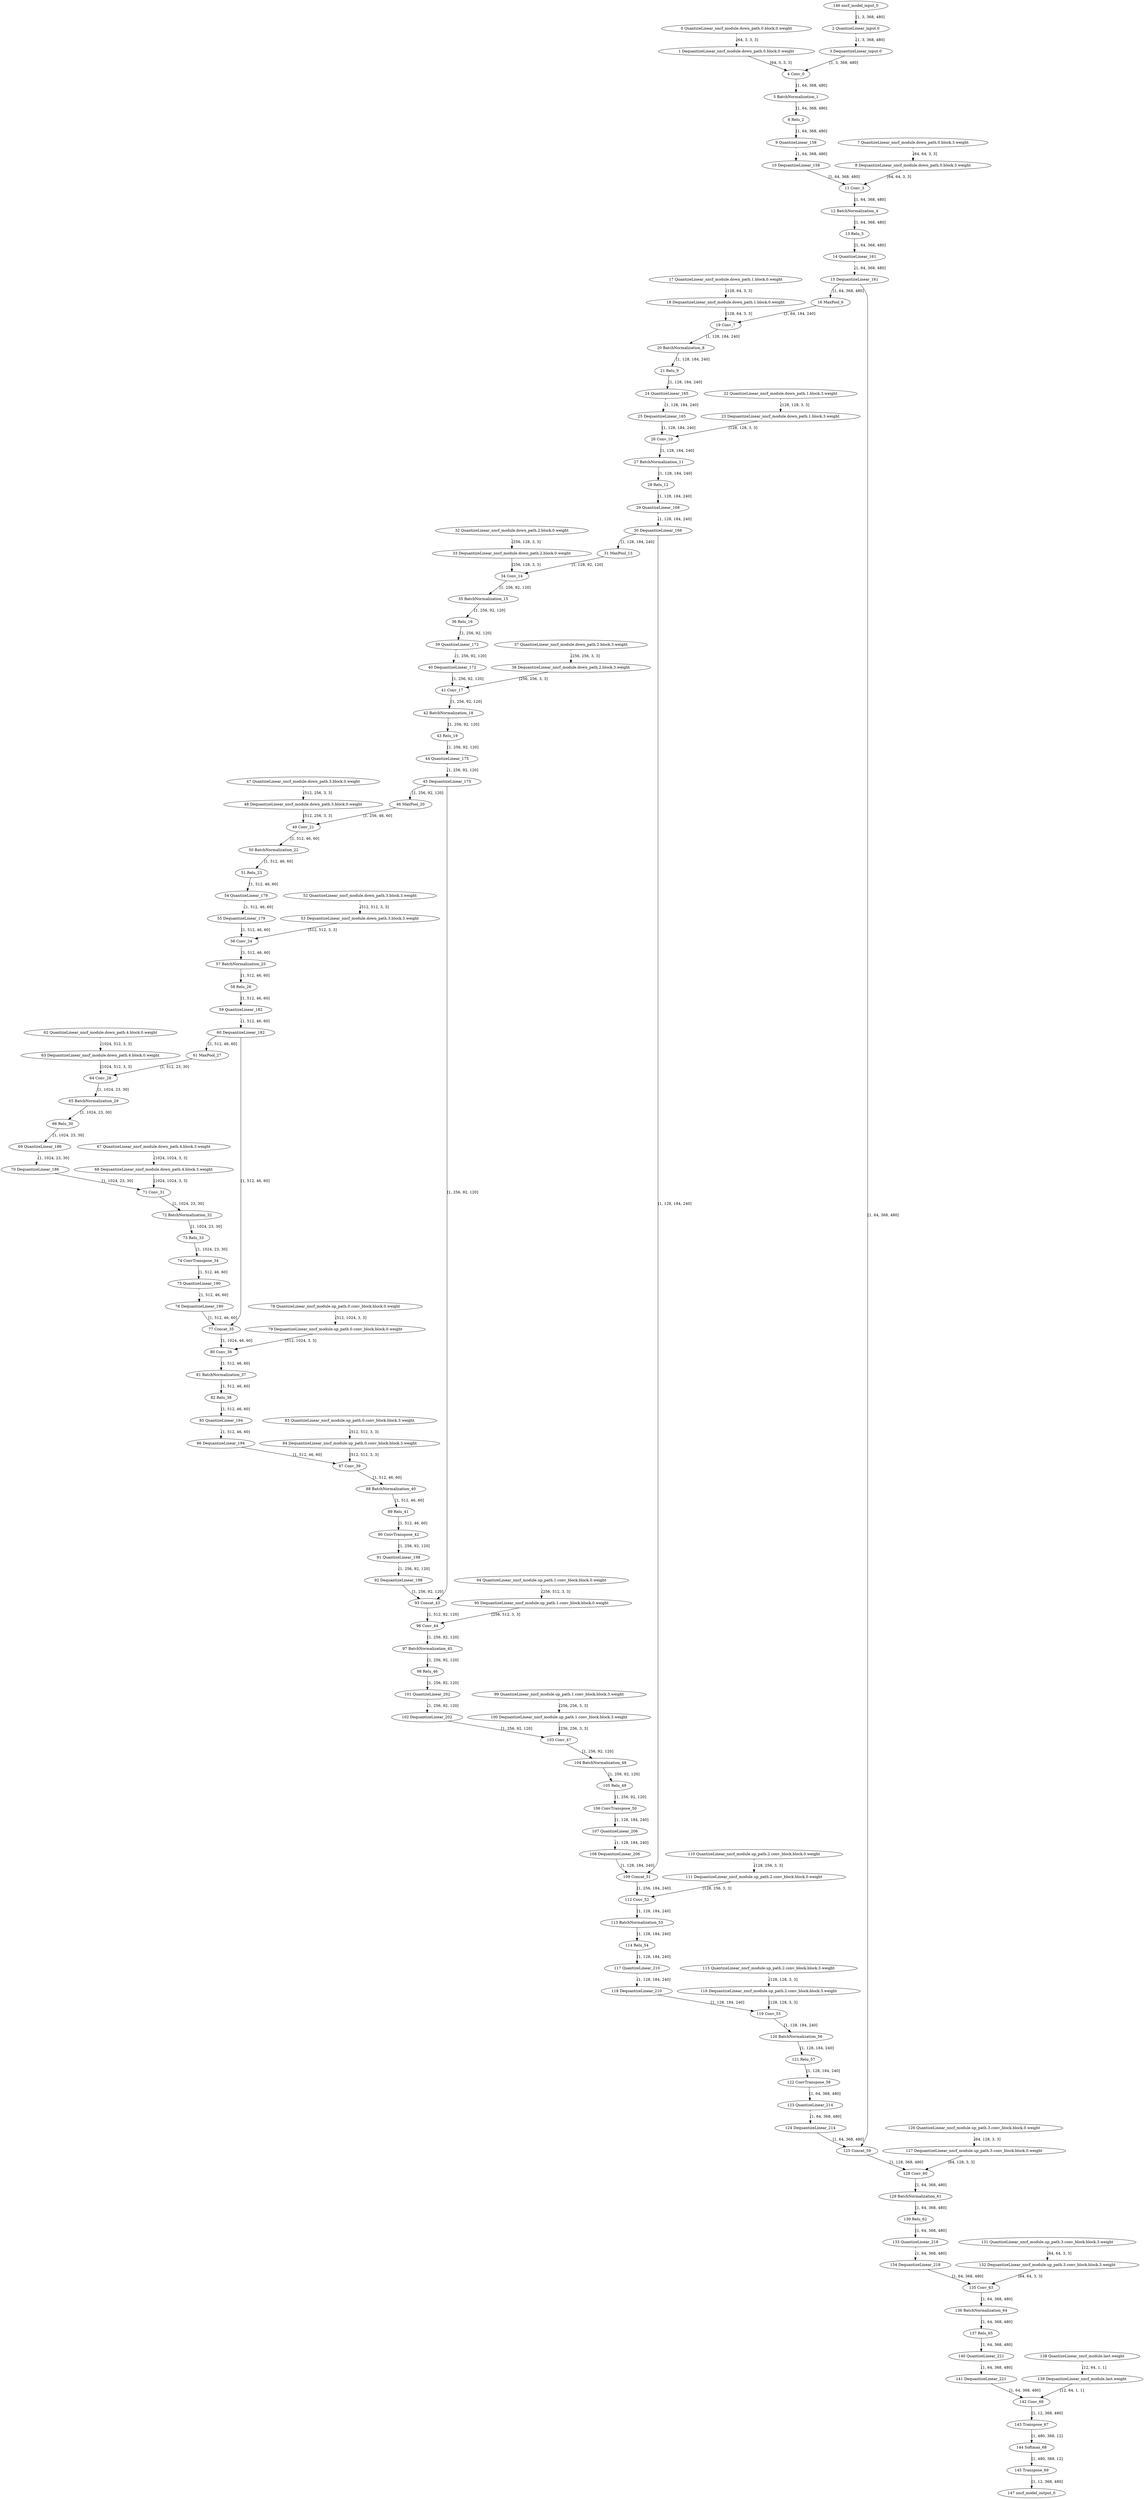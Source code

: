 strict digraph  {
"0 QuantizeLinear_nncf_module.down_path.0.block.0.weight" [id=0, type=QuantizeLinear];
"1 DequantizeLinear_nncf_module.down_path.0.block.0.weight" [id=1, type=DequantizeLinear];
"2 QuantizeLinear_input.0" [id=2, type=QuantizeLinear];
"3 DequantizeLinear_input.0" [id=3, type=DequantizeLinear];
"4 Conv_0" [id=4, type=Conv];
"5 BatchNormalization_1" [id=5, type=BatchNormalization];
"6 Relu_2" [id=6, type=Relu];
"7 QuantizeLinear_nncf_module.down_path.0.block.3.weight" [id=7, type=QuantizeLinear];
"8 DequantizeLinear_nncf_module.down_path.0.block.3.weight" [id=8, type=DequantizeLinear];
"9 QuantizeLinear_158" [id=9, type=QuantizeLinear];
"10 DequantizeLinear_158" [id=10, type=DequantizeLinear];
"11 Conv_3" [id=11, type=Conv];
"12 BatchNormalization_4" [id=12, type=BatchNormalization];
"13 Relu_5" [id=13, type=Relu];
"14 QuantizeLinear_161" [id=14, type=QuantizeLinear];
"15 DequantizeLinear_161" [id=15, type=DequantizeLinear];
"16 MaxPool_6" [id=16, type=MaxPool];
"17 QuantizeLinear_nncf_module.down_path.1.block.0.weight" [id=17, type=QuantizeLinear];
"18 DequantizeLinear_nncf_module.down_path.1.block.0.weight" [id=18, type=DequantizeLinear];
"19 Conv_7" [id=19, type=Conv];
"20 BatchNormalization_8" [id=20, type=BatchNormalization];
"21 Relu_9" [id=21, type=Relu];
"22 QuantizeLinear_nncf_module.down_path.1.block.3.weight" [id=22, type=QuantizeLinear];
"23 DequantizeLinear_nncf_module.down_path.1.block.3.weight" [id=23, type=DequantizeLinear];
"24 QuantizeLinear_165" [id=24, type=QuantizeLinear];
"25 DequantizeLinear_165" [id=25, type=DequantizeLinear];
"26 Conv_10" [id=26, type=Conv];
"27 BatchNormalization_11" [id=27, type=BatchNormalization];
"28 Relu_12" [id=28, type=Relu];
"29 QuantizeLinear_168" [id=29, type=QuantizeLinear];
"30 DequantizeLinear_168" [id=30, type=DequantizeLinear];
"31 MaxPool_13" [id=31, type=MaxPool];
"32 QuantizeLinear_nncf_module.down_path.2.block.0.weight" [id=32, type=QuantizeLinear];
"33 DequantizeLinear_nncf_module.down_path.2.block.0.weight" [id=33, type=DequantizeLinear];
"34 Conv_14" [id=34, type=Conv];
"35 BatchNormalization_15" [id=35, type=BatchNormalization];
"36 Relu_16" [id=36, type=Relu];
"37 QuantizeLinear_nncf_module.down_path.2.block.3.weight" [id=37, type=QuantizeLinear];
"38 DequantizeLinear_nncf_module.down_path.2.block.3.weight" [id=38, type=DequantizeLinear];
"39 QuantizeLinear_172" [id=39, type=QuantizeLinear];
"40 DequantizeLinear_172" [id=40, type=DequantizeLinear];
"41 Conv_17" [id=41, type=Conv];
"42 BatchNormalization_18" [id=42, type=BatchNormalization];
"43 Relu_19" [id=43, type=Relu];
"44 QuantizeLinear_175" [id=44, type=QuantizeLinear];
"45 DequantizeLinear_175" [id=45, type=DequantizeLinear];
"46 MaxPool_20" [id=46, type=MaxPool];
"47 QuantizeLinear_nncf_module.down_path.3.block.0.weight" [id=47, type=QuantizeLinear];
"48 DequantizeLinear_nncf_module.down_path.3.block.0.weight" [id=48, type=DequantizeLinear];
"49 Conv_21" [id=49, type=Conv];
"50 BatchNormalization_22" [id=50, type=BatchNormalization];
"51 Relu_23" [id=51, type=Relu];
"52 QuantizeLinear_nncf_module.down_path.3.block.3.weight" [id=52, type=QuantizeLinear];
"53 DequantizeLinear_nncf_module.down_path.3.block.3.weight" [id=53, type=DequantizeLinear];
"54 QuantizeLinear_179" [id=54, type=QuantizeLinear];
"55 DequantizeLinear_179" [id=55, type=DequantizeLinear];
"56 Conv_24" [id=56, type=Conv];
"57 BatchNormalization_25" [id=57, type=BatchNormalization];
"58 Relu_26" [id=58, type=Relu];
"59 QuantizeLinear_182" [id=59, type=QuantizeLinear];
"60 DequantizeLinear_182" [id=60, type=DequantizeLinear];
"61 MaxPool_27" [id=61, type=MaxPool];
"62 QuantizeLinear_nncf_module.down_path.4.block.0.weight" [id=62, type=QuantizeLinear];
"63 DequantizeLinear_nncf_module.down_path.4.block.0.weight" [id=63, type=DequantizeLinear];
"64 Conv_28" [id=64, type=Conv];
"65 BatchNormalization_29" [id=65, type=BatchNormalization];
"66 Relu_30" [id=66, type=Relu];
"67 QuantizeLinear_nncf_module.down_path.4.block.3.weight" [id=67, type=QuantizeLinear];
"68 DequantizeLinear_nncf_module.down_path.4.block.3.weight" [id=68, type=DequantizeLinear];
"69 QuantizeLinear_186" [id=69, type=QuantizeLinear];
"70 DequantizeLinear_186" [id=70, type=DequantizeLinear];
"71 Conv_31" [id=71, type=Conv];
"72 BatchNormalization_32" [id=72, type=BatchNormalization];
"73 Relu_33" [id=73, type=Relu];
"74 ConvTranspose_34" [id=74, type=ConvTranspose];
"75 QuantizeLinear_190" [id=75, type=QuantizeLinear];
"76 DequantizeLinear_190" [id=76, type=DequantizeLinear];
"77 Concat_35" [id=77, type=Concat];
"78 QuantizeLinear_nncf_module.up_path.0.conv_block.block.0.weight" [id=78, type=QuantizeLinear];
"79 DequantizeLinear_nncf_module.up_path.0.conv_block.block.0.weight" [id=79, type=DequantizeLinear];
"80 Conv_36" [id=80, type=Conv];
"81 BatchNormalization_37" [id=81, type=BatchNormalization];
"82 Relu_38" [id=82, type=Relu];
"83 QuantizeLinear_nncf_module.up_path.0.conv_block.block.3.weight" [id=83, type=QuantizeLinear];
"84 DequantizeLinear_nncf_module.up_path.0.conv_block.block.3.weight" [id=84, type=DequantizeLinear];
"85 QuantizeLinear_194" [id=85, type=QuantizeLinear];
"86 DequantizeLinear_194" [id=86, type=DequantizeLinear];
"87 Conv_39" [id=87, type=Conv];
"88 BatchNormalization_40" [id=88, type=BatchNormalization];
"89 Relu_41" [id=89, type=Relu];
"90 ConvTranspose_42" [id=90, type=ConvTranspose];
"91 QuantizeLinear_198" [id=91, type=QuantizeLinear];
"92 DequantizeLinear_198" [id=92, type=DequantizeLinear];
"93 Concat_43" [id=93, type=Concat];
"94 QuantizeLinear_nncf_module.up_path.1.conv_block.block.0.weight" [id=94, type=QuantizeLinear];
"95 DequantizeLinear_nncf_module.up_path.1.conv_block.block.0.weight" [id=95, type=DequantizeLinear];
"96 Conv_44" [id=96, type=Conv];
"97 BatchNormalization_45" [id=97, type=BatchNormalization];
"98 Relu_46" [id=98, type=Relu];
"99 QuantizeLinear_nncf_module.up_path.1.conv_block.block.3.weight" [id=99, type=QuantizeLinear];
"100 DequantizeLinear_nncf_module.up_path.1.conv_block.block.3.weight" [id=100, type=DequantizeLinear];
"101 QuantizeLinear_202" [id=101, type=QuantizeLinear];
"102 DequantizeLinear_202" [id=102, type=DequantizeLinear];
"103 Conv_47" [id=103, type=Conv];
"104 BatchNormalization_48" [id=104, type=BatchNormalization];
"105 Relu_49" [id=105, type=Relu];
"106 ConvTranspose_50" [id=106, type=ConvTranspose];
"107 QuantizeLinear_206" [id=107, type=QuantizeLinear];
"108 DequantizeLinear_206" [id=108, type=DequantizeLinear];
"109 Concat_51" [id=109, type=Concat];
"110 QuantizeLinear_nncf_module.up_path.2.conv_block.block.0.weight" [id=110, type=QuantizeLinear];
"111 DequantizeLinear_nncf_module.up_path.2.conv_block.block.0.weight" [id=111, type=DequantizeLinear];
"112 Conv_52" [id=112, type=Conv];
"113 BatchNormalization_53" [id=113, type=BatchNormalization];
"114 Relu_54" [id=114, type=Relu];
"115 QuantizeLinear_nncf_module.up_path.2.conv_block.block.3.weight" [id=115, type=QuantizeLinear];
"116 DequantizeLinear_nncf_module.up_path.2.conv_block.block.3.weight" [id=116, type=DequantizeLinear];
"117 QuantizeLinear_210" [id=117, type=QuantizeLinear];
"118 DequantizeLinear_210" [id=118, type=DequantizeLinear];
"119 Conv_55" [id=119, type=Conv];
"120 BatchNormalization_56" [id=120, type=BatchNormalization];
"121 Relu_57" [id=121, type=Relu];
"122 ConvTranspose_58" [id=122, type=ConvTranspose];
"123 QuantizeLinear_214" [id=123, type=QuantizeLinear];
"124 DequantizeLinear_214" [id=124, type=DequantizeLinear];
"125 Concat_59" [id=125, type=Concat];
"126 QuantizeLinear_nncf_module.up_path.3.conv_block.block.0.weight" [id=126, type=QuantizeLinear];
"127 DequantizeLinear_nncf_module.up_path.3.conv_block.block.0.weight" [id=127, type=DequantizeLinear];
"128 Conv_60" [id=128, type=Conv];
"129 BatchNormalization_61" [id=129, type=BatchNormalization];
"130 Relu_62" [id=130, type=Relu];
"131 QuantizeLinear_nncf_module.up_path.3.conv_block.block.3.weight" [id=131, type=QuantizeLinear];
"132 DequantizeLinear_nncf_module.up_path.3.conv_block.block.3.weight" [id=132, type=DequantizeLinear];
"133 QuantizeLinear_218" [id=133, type=QuantizeLinear];
"134 DequantizeLinear_218" [id=134, type=DequantizeLinear];
"135 Conv_63" [id=135, type=Conv];
"136 BatchNormalization_64" [id=136, type=BatchNormalization];
"137 Relu_65" [id=137, type=Relu];
"138 QuantizeLinear_nncf_module.last.weight" [id=138, type=QuantizeLinear];
"139 DequantizeLinear_nncf_module.last.weight" [id=139, type=DequantizeLinear];
"140 QuantizeLinear_221" [id=140, type=QuantizeLinear];
"141 DequantizeLinear_221" [id=141, type=DequantizeLinear];
"142 Conv_66" [id=142, type=Conv];
"143 Transpose_67" [id=143, type=Transpose];
"144 Softmax_68" [id=144, type=Softmax];
"145 Transpose_69" [id=145, type=Transpose];
"146 nncf_model_input_0" [id=146, type=nncf_model_input];
"147 nncf_model_output_0" [id=147, type=nncf_model_output];
"0 QuantizeLinear_nncf_module.down_path.0.block.0.weight" -> "1 DequantizeLinear_nncf_module.down_path.0.block.0.weight"  [label="[64, 3, 3, 3]", style=dashed];
"1 DequantizeLinear_nncf_module.down_path.0.block.0.weight" -> "4 Conv_0"  [label="[64, 3, 3, 3]", style=solid];
"2 QuantizeLinear_input.0" -> "3 DequantizeLinear_input.0"  [label="[1, 3, 368, 480]", style=dashed];
"3 DequantizeLinear_input.0" -> "4 Conv_0"  [label="[1, 3, 368, 480]", style=solid];
"4 Conv_0" -> "5 BatchNormalization_1"  [label="[1, 64, 368, 480]", style=solid];
"5 BatchNormalization_1" -> "6 Relu_2"  [label="[1, 64, 368, 480]", style=solid];
"6 Relu_2" -> "9 QuantizeLinear_158"  [label="[1, 64, 368, 480]", style=solid];
"7 QuantizeLinear_nncf_module.down_path.0.block.3.weight" -> "8 DequantizeLinear_nncf_module.down_path.0.block.3.weight"  [label="[64, 64, 3, 3]", style=dashed];
"8 DequantizeLinear_nncf_module.down_path.0.block.3.weight" -> "11 Conv_3"  [label="[64, 64, 3, 3]", style=solid];
"9 QuantizeLinear_158" -> "10 DequantizeLinear_158"  [label="[1, 64, 368, 480]", style=dashed];
"10 DequantizeLinear_158" -> "11 Conv_3"  [label="[1, 64, 368, 480]", style=solid];
"11 Conv_3" -> "12 BatchNormalization_4"  [label="[1, 64, 368, 480]", style=solid];
"12 BatchNormalization_4" -> "13 Relu_5"  [label="[1, 64, 368, 480]", style=solid];
"13 Relu_5" -> "14 QuantizeLinear_161"  [label="[1, 64, 368, 480]", style=solid];
"14 QuantizeLinear_161" -> "15 DequantizeLinear_161"  [label="[1, 64, 368, 480]", style=dashed];
"15 DequantizeLinear_161" -> "16 MaxPool_6"  [label="[1, 64, 368, 480]", style=solid];
"15 DequantizeLinear_161" -> "125 Concat_59"  [label="[1, 64, 368, 480]", style=solid];
"16 MaxPool_6" -> "19 Conv_7"  [label="[1, 64, 184, 240]", style=solid];
"17 QuantizeLinear_nncf_module.down_path.1.block.0.weight" -> "18 DequantizeLinear_nncf_module.down_path.1.block.0.weight"  [label="[128, 64, 3, 3]", style=dashed];
"18 DequantizeLinear_nncf_module.down_path.1.block.0.weight" -> "19 Conv_7"  [label="[128, 64, 3, 3]", style=solid];
"19 Conv_7" -> "20 BatchNormalization_8"  [label="[1, 128, 184, 240]", style=solid];
"20 BatchNormalization_8" -> "21 Relu_9"  [label="[1, 128, 184, 240]", style=solid];
"21 Relu_9" -> "24 QuantizeLinear_165"  [label="[1, 128, 184, 240]", style=solid];
"22 QuantizeLinear_nncf_module.down_path.1.block.3.weight" -> "23 DequantizeLinear_nncf_module.down_path.1.block.3.weight"  [label="[128, 128, 3, 3]", style=dashed];
"23 DequantizeLinear_nncf_module.down_path.1.block.3.weight" -> "26 Conv_10"  [label="[128, 128, 3, 3]", style=solid];
"24 QuantizeLinear_165" -> "25 DequantizeLinear_165"  [label="[1, 128, 184, 240]", style=dashed];
"25 DequantizeLinear_165" -> "26 Conv_10"  [label="[1, 128, 184, 240]", style=solid];
"26 Conv_10" -> "27 BatchNormalization_11"  [label="[1, 128, 184, 240]", style=solid];
"27 BatchNormalization_11" -> "28 Relu_12"  [label="[1, 128, 184, 240]", style=solid];
"28 Relu_12" -> "29 QuantizeLinear_168"  [label="[1, 128, 184, 240]", style=solid];
"29 QuantizeLinear_168" -> "30 DequantizeLinear_168"  [label="[1, 128, 184, 240]", style=dashed];
"30 DequantizeLinear_168" -> "31 MaxPool_13"  [label="[1, 128, 184, 240]", style=solid];
"30 DequantizeLinear_168" -> "109 Concat_51"  [label="[1, 128, 184, 240]", style=solid];
"31 MaxPool_13" -> "34 Conv_14"  [label="[1, 128, 92, 120]", style=solid];
"32 QuantizeLinear_nncf_module.down_path.2.block.0.weight" -> "33 DequantizeLinear_nncf_module.down_path.2.block.0.weight"  [label="[256, 128, 3, 3]", style=dashed];
"33 DequantizeLinear_nncf_module.down_path.2.block.0.weight" -> "34 Conv_14"  [label="[256, 128, 3, 3]", style=solid];
"34 Conv_14" -> "35 BatchNormalization_15"  [label="[1, 256, 92, 120]", style=solid];
"35 BatchNormalization_15" -> "36 Relu_16"  [label="[1, 256, 92, 120]", style=solid];
"36 Relu_16" -> "39 QuantizeLinear_172"  [label="[1, 256, 92, 120]", style=solid];
"37 QuantizeLinear_nncf_module.down_path.2.block.3.weight" -> "38 DequantizeLinear_nncf_module.down_path.2.block.3.weight"  [label="[256, 256, 3, 3]", style=dashed];
"38 DequantizeLinear_nncf_module.down_path.2.block.3.weight" -> "41 Conv_17"  [label="[256, 256, 3, 3]", style=solid];
"39 QuantizeLinear_172" -> "40 DequantizeLinear_172"  [label="[1, 256, 92, 120]", style=dashed];
"40 DequantizeLinear_172" -> "41 Conv_17"  [label="[1, 256, 92, 120]", style=solid];
"41 Conv_17" -> "42 BatchNormalization_18"  [label="[1, 256, 92, 120]", style=solid];
"42 BatchNormalization_18" -> "43 Relu_19"  [label="[1, 256, 92, 120]", style=solid];
"43 Relu_19" -> "44 QuantizeLinear_175"  [label="[1, 256, 92, 120]", style=solid];
"44 QuantizeLinear_175" -> "45 DequantizeLinear_175"  [label="[1, 256, 92, 120]", style=dashed];
"45 DequantizeLinear_175" -> "46 MaxPool_20"  [label="[1, 256, 92, 120]", style=solid];
"45 DequantizeLinear_175" -> "93 Concat_43"  [label="[1, 256, 92, 120]", style=solid];
"46 MaxPool_20" -> "49 Conv_21"  [label="[1, 256, 46, 60]", style=solid];
"47 QuantizeLinear_nncf_module.down_path.3.block.0.weight" -> "48 DequantizeLinear_nncf_module.down_path.3.block.0.weight"  [label="[512, 256, 3, 3]", style=dashed];
"48 DequantizeLinear_nncf_module.down_path.3.block.0.weight" -> "49 Conv_21"  [label="[512, 256, 3, 3]", style=solid];
"49 Conv_21" -> "50 BatchNormalization_22"  [label="[1, 512, 46, 60]", style=solid];
"50 BatchNormalization_22" -> "51 Relu_23"  [label="[1, 512, 46, 60]", style=solid];
"51 Relu_23" -> "54 QuantizeLinear_179"  [label="[1, 512, 46, 60]", style=solid];
"52 QuantizeLinear_nncf_module.down_path.3.block.3.weight" -> "53 DequantizeLinear_nncf_module.down_path.3.block.3.weight"  [label="[512, 512, 3, 3]", style=dashed];
"53 DequantizeLinear_nncf_module.down_path.3.block.3.weight" -> "56 Conv_24"  [label="[512, 512, 3, 3]", style=solid];
"54 QuantizeLinear_179" -> "55 DequantizeLinear_179"  [label="[1, 512, 46, 60]", style=dashed];
"55 DequantizeLinear_179" -> "56 Conv_24"  [label="[1, 512, 46, 60]", style=solid];
"56 Conv_24" -> "57 BatchNormalization_25"  [label="[1, 512, 46, 60]", style=solid];
"57 BatchNormalization_25" -> "58 Relu_26"  [label="[1, 512, 46, 60]", style=solid];
"58 Relu_26" -> "59 QuantizeLinear_182"  [label="[1, 512, 46, 60]", style=solid];
"59 QuantizeLinear_182" -> "60 DequantizeLinear_182"  [label="[1, 512, 46, 60]", style=dashed];
"60 DequantizeLinear_182" -> "61 MaxPool_27"  [label="[1, 512, 46, 60]", style=solid];
"60 DequantizeLinear_182" -> "77 Concat_35"  [label="[1, 512, 46, 60]", style=solid];
"61 MaxPool_27" -> "64 Conv_28"  [label="[1, 512, 23, 30]", style=solid];
"62 QuantizeLinear_nncf_module.down_path.4.block.0.weight" -> "63 DequantizeLinear_nncf_module.down_path.4.block.0.weight"  [label="[1024, 512, 3, 3]", style=dashed];
"63 DequantizeLinear_nncf_module.down_path.4.block.0.weight" -> "64 Conv_28"  [label="[1024, 512, 3, 3]", style=solid];
"64 Conv_28" -> "65 BatchNormalization_29"  [label="[1, 1024, 23, 30]", style=solid];
"65 BatchNormalization_29" -> "66 Relu_30"  [label="[1, 1024, 23, 30]", style=solid];
"66 Relu_30" -> "69 QuantizeLinear_186"  [label="[1, 1024, 23, 30]", style=solid];
"67 QuantizeLinear_nncf_module.down_path.4.block.3.weight" -> "68 DequantizeLinear_nncf_module.down_path.4.block.3.weight"  [label="[1024, 1024, 3, 3]", style=dashed];
"68 DequantizeLinear_nncf_module.down_path.4.block.3.weight" -> "71 Conv_31"  [label="[1024, 1024, 3, 3]", style=solid];
"69 QuantizeLinear_186" -> "70 DequantizeLinear_186"  [label="[1, 1024, 23, 30]", style=dashed];
"70 DequantizeLinear_186" -> "71 Conv_31"  [label="[1, 1024, 23, 30]", style=solid];
"71 Conv_31" -> "72 BatchNormalization_32"  [label="[1, 1024, 23, 30]", style=solid];
"72 BatchNormalization_32" -> "73 Relu_33"  [label="[1, 1024, 23, 30]", style=solid];
"73 Relu_33" -> "74 ConvTranspose_34"  [label="[1, 1024, 23, 30]", style=solid];
"74 ConvTranspose_34" -> "75 QuantizeLinear_190"  [label="[1, 512, 46, 60]", style=solid];
"75 QuantizeLinear_190" -> "76 DequantizeLinear_190"  [label="[1, 512, 46, 60]", style=dashed];
"76 DequantizeLinear_190" -> "77 Concat_35"  [label="[1, 512, 46, 60]", style=solid];
"77 Concat_35" -> "80 Conv_36"  [label="[1, 1024, 46, 60]", style=solid];
"78 QuantizeLinear_nncf_module.up_path.0.conv_block.block.0.weight" -> "79 DequantizeLinear_nncf_module.up_path.0.conv_block.block.0.weight"  [label="[512, 1024, 3, 3]", style=dashed];
"79 DequantizeLinear_nncf_module.up_path.0.conv_block.block.0.weight" -> "80 Conv_36"  [label="[512, 1024, 3, 3]", style=solid];
"80 Conv_36" -> "81 BatchNormalization_37"  [label="[1, 512, 46, 60]", style=solid];
"81 BatchNormalization_37" -> "82 Relu_38"  [label="[1, 512, 46, 60]", style=solid];
"82 Relu_38" -> "85 QuantizeLinear_194"  [label="[1, 512, 46, 60]", style=solid];
"83 QuantizeLinear_nncf_module.up_path.0.conv_block.block.3.weight" -> "84 DequantizeLinear_nncf_module.up_path.0.conv_block.block.3.weight"  [label="[512, 512, 3, 3]", style=dashed];
"84 DequantizeLinear_nncf_module.up_path.0.conv_block.block.3.weight" -> "87 Conv_39"  [label="[512, 512, 3, 3]", style=solid];
"85 QuantizeLinear_194" -> "86 DequantizeLinear_194"  [label="[1, 512, 46, 60]", style=dashed];
"86 DequantizeLinear_194" -> "87 Conv_39"  [label="[1, 512, 46, 60]", style=solid];
"87 Conv_39" -> "88 BatchNormalization_40"  [label="[1, 512, 46, 60]", style=solid];
"88 BatchNormalization_40" -> "89 Relu_41"  [label="[1, 512, 46, 60]", style=solid];
"89 Relu_41" -> "90 ConvTranspose_42"  [label="[1, 512, 46, 60]", style=solid];
"90 ConvTranspose_42" -> "91 QuantizeLinear_198"  [label="[1, 256, 92, 120]", style=solid];
"91 QuantizeLinear_198" -> "92 DequantizeLinear_198"  [label="[1, 256, 92, 120]", style=dashed];
"92 DequantizeLinear_198" -> "93 Concat_43"  [label="[1, 256, 92, 120]", style=solid];
"93 Concat_43" -> "96 Conv_44"  [label="[1, 512, 92, 120]", style=solid];
"94 QuantizeLinear_nncf_module.up_path.1.conv_block.block.0.weight" -> "95 DequantizeLinear_nncf_module.up_path.1.conv_block.block.0.weight"  [label="[256, 512, 3, 3]", style=dashed];
"95 DequantizeLinear_nncf_module.up_path.1.conv_block.block.0.weight" -> "96 Conv_44"  [label="[256, 512, 3, 3]", style=solid];
"96 Conv_44" -> "97 BatchNormalization_45"  [label="[1, 256, 92, 120]", style=solid];
"97 BatchNormalization_45" -> "98 Relu_46"  [label="[1, 256, 92, 120]", style=solid];
"98 Relu_46" -> "101 QuantizeLinear_202"  [label="[1, 256, 92, 120]", style=solid];
"99 QuantizeLinear_nncf_module.up_path.1.conv_block.block.3.weight" -> "100 DequantizeLinear_nncf_module.up_path.1.conv_block.block.3.weight"  [label="[256, 256, 3, 3]", style=dashed];
"100 DequantizeLinear_nncf_module.up_path.1.conv_block.block.3.weight" -> "103 Conv_47"  [label="[256, 256, 3, 3]", style=solid];
"101 QuantizeLinear_202" -> "102 DequantizeLinear_202"  [label="[1, 256, 92, 120]", style=dashed];
"102 DequantizeLinear_202" -> "103 Conv_47"  [label="[1, 256, 92, 120]", style=solid];
"103 Conv_47" -> "104 BatchNormalization_48"  [label="[1, 256, 92, 120]", style=solid];
"104 BatchNormalization_48" -> "105 Relu_49"  [label="[1, 256, 92, 120]", style=solid];
"105 Relu_49" -> "106 ConvTranspose_50"  [label="[1, 256, 92, 120]", style=solid];
"106 ConvTranspose_50" -> "107 QuantizeLinear_206"  [label="[1, 128, 184, 240]", style=solid];
"107 QuantizeLinear_206" -> "108 DequantizeLinear_206"  [label="[1, 128, 184, 240]", style=dashed];
"108 DequantizeLinear_206" -> "109 Concat_51"  [label="[1, 128, 184, 240]", style=solid];
"109 Concat_51" -> "112 Conv_52"  [label="[1, 256, 184, 240]", style=solid];
"110 QuantizeLinear_nncf_module.up_path.2.conv_block.block.0.weight" -> "111 DequantizeLinear_nncf_module.up_path.2.conv_block.block.0.weight"  [label="[128, 256, 3, 3]", style=dashed];
"111 DequantizeLinear_nncf_module.up_path.2.conv_block.block.0.weight" -> "112 Conv_52"  [label="[128, 256, 3, 3]", style=solid];
"112 Conv_52" -> "113 BatchNormalization_53"  [label="[1, 128, 184, 240]", style=solid];
"113 BatchNormalization_53" -> "114 Relu_54"  [label="[1, 128, 184, 240]", style=solid];
"114 Relu_54" -> "117 QuantizeLinear_210"  [label="[1, 128, 184, 240]", style=solid];
"115 QuantizeLinear_nncf_module.up_path.2.conv_block.block.3.weight" -> "116 DequantizeLinear_nncf_module.up_path.2.conv_block.block.3.weight"  [label="[128, 128, 3, 3]", style=dashed];
"116 DequantizeLinear_nncf_module.up_path.2.conv_block.block.3.weight" -> "119 Conv_55"  [label="[128, 128, 3, 3]", style=solid];
"117 QuantizeLinear_210" -> "118 DequantizeLinear_210"  [label="[1, 128, 184, 240]", style=dashed];
"118 DequantizeLinear_210" -> "119 Conv_55"  [label="[1, 128, 184, 240]", style=solid];
"119 Conv_55" -> "120 BatchNormalization_56"  [label="[1, 128, 184, 240]", style=solid];
"120 BatchNormalization_56" -> "121 Relu_57"  [label="[1, 128, 184, 240]", style=solid];
"121 Relu_57" -> "122 ConvTranspose_58"  [label="[1, 128, 184, 240]", style=solid];
"122 ConvTranspose_58" -> "123 QuantizeLinear_214"  [label="[1, 64, 368, 480]", style=solid];
"123 QuantizeLinear_214" -> "124 DequantizeLinear_214"  [label="[1, 64, 368, 480]", style=dashed];
"124 DequantizeLinear_214" -> "125 Concat_59"  [label="[1, 64, 368, 480]", style=solid];
"125 Concat_59" -> "128 Conv_60"  [label="[1, 128, 368, 480]", style=solid];
"126 QuantizeLinear_nncf_module.up_path.3.conv_block.block.0.weight" -> "127 DequantizeLinear_nncf_module.up_path.3.conv_block.block.0.weight"  [label="[64, 128, 3, 3]", style=dashed];
"127 DequantizeLinear_nncf_module.up_path.3.conv_block.block.0.weight" -> "128 Conv_60"  [label="[64, 128, 3, 3]", style=solid];
"128 Conv_60" -> "129 BatchNormalization_61"  [label="[1, 64, 368, 480]", style=solid];
"129 BatchNormalization_61" -> "130 Relu_62"  [label="[1, 64, 368, 480]", style=solid];
"130 Relu_62" -> "133 QuantizeLinear_218"  [label="[1, 64, 368, 480]", style=solid];
"131 QuantizeLinear_nncf_module.up_path.3.conv_block.block.3.weight" -> "132 DequantizeLinear_nncf_module.up_path.3.conv_block.block.3.weight"  [label="[64, 64, 3, 3]", style=dashed];
"132 DequantizeLinear_nncf_module.up_path.3.conv_block.block.3.weight" -> "135 Conv_63"  [label="[64, 64, 3, 3]", style=solid];
"133 QuantizeLinear_218" -> "134 DequantizeLinear_218"  [label="[1, 64, 368, 480]", style=dashed];
"134 DequantizeLinear_218" -> "135 Conv_63"  [label="[1, 64, 368, 480]", style=solid];
"135 Conv_63" -> "136 BatchNormalization_64"  [label="[1, 64, 368, 480]", style=solid];
"136 BatchNormalization_64" -> "137 Relu_65"  [label="[1, 64, 368, 480]", style=solid];
"137 Relu_65" -> "140 QuantizeLinear_221"  [label="[1, 64, 368, 480]", style=solid];
"138 QuantizeLinear_nncf_module.last.weight" -> "139 DequantizeLinear_nncf_module.last.weight"  [label="[12, 64, 1, 1]", style=dashed];
"139 DequantizeLinear_nncf_module.last.weight" -> "142 Conv_66"  [label="[12, 64, 1, 1]", style=solid];
"140 QuantizeLinear_221" -> "141 DequantizeLinear_221"  [label="[1, 64, 368, 480]", style=dashed];
"141 DequantizeLinear_221" -> "142 Conv_66"  [label="[1, 64, 368, 480]", style=solid];
"142 Conv_66" -> "143 Transpose_67"  [label="[1, 12, 368, 480]", style=solid];
"143 Transpose_67" -> "144 Softmax_68"  [label="[1, 480, 368, 12]", style=solid];
"144 Softmax_68" -> "145 Transpose_69"  [label="[1, 480, 368, 12]", style=solid];
"145 Transpose_69" -> "147 nncf_model_output_0"  [label="[1, 12, 368, 480]", style=solid];
"146 nncf_model_input_0" -> "2 QuantizeLinear_input.0"  [label="[1, 3, 368, 480]", style=solid];
}
